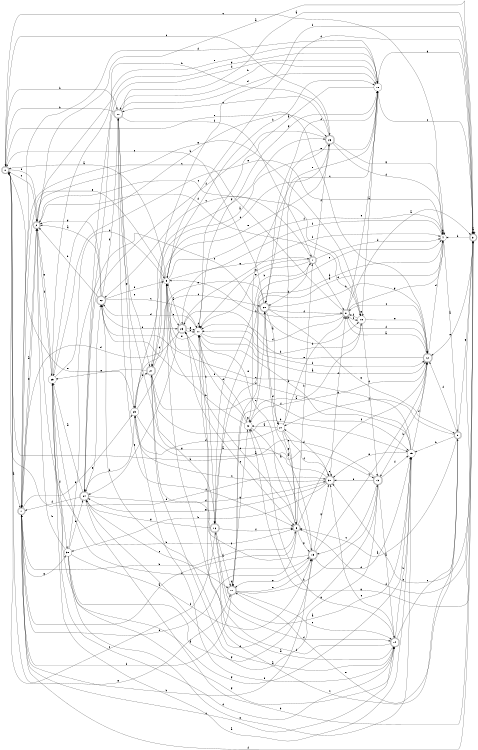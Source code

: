 digraph n27_3 {
__start0 [label="" shape="none"];

rankdir=LR;
size="8,5";

s0 [style="rounded,filled", color="black", fillcolor="white" shape="doublecircle", label="0"];
s1 [style="rounded,filled", color="black", fillcolor="white" shape="doublecircle", label="1"];
s2 [style="rounded,filled", color="black", fillcolor="white" shape="doublecircle", label="2"];
s3 [style="rounded,filled", color="black", fillcolor="white" shape="doublecircle", label="3"];
s4 [style="filled", color="black", fillcolor="white" shape="circle", label="4"];
s5 [style="rounded,filled", color="black", fillcolor="white" shape="doublecircle", label="5"];
s6 [style="rounded,filled", color="black", fillcolor="white" shape="doublecircle", label="6"];
s7 [style="rounded,filled", color="black", fillcolor="white" shape="doublecircle", label="7"];
s8 [style="rounded,filled", color="black", fillcolor="white" shape="doublecircle", label="8"];
s9 [style="filled", color="black", fillcolor="white" shape="circle", label="9"];
s10 [style="filled", color="black", fillcolor="white" shape="circle", label="10"];
s11 [style="filled", color="black", fillcolor="white" shape="circle", label="11"];
s12 [style="rounded,filled", color="black", fillcolor="white" shape="doublecircle", label="12"];
s13 [style="rounded,filled", color="black", fillcolor="white" shape="doublecircle", label="13"];
s14 [style="rounded,filled", color="black", fillcolor="white" shape="doublecircle", label="14"];
s15 [style="filled", color="black", fillcolor="white" shape="circle", label="15"];
s16 [style="rounded,filled", color="black", fillcolor="white" shape="doublecircle", label="16"];
s17 [style="rounded,filled", color="black", fillcolor="white" shape="doublecircle", label="17"];
s18 [style="filled", color="black", fillcolor="white" shape="circle", label="18"];
s19 [style="rounded,filled", color="black", fillcolor="white" shape="doublecircle", label="19"];
s20 [style="rounded,filled", color="black", fillcolor="white" shape="doublecircle", label="20"];
s21 [style="filled", color="black", fillcolor="white" shape="circle", label="21"];
s22 [style="filled", color="black", fillcolor="white" shape="circle", label="22"];
s23 [style="rounded,filled", color="black", fillcolor="white" shape="doublecircle", label="23"];
s24 [style="rounded,filled", color="black", fillcolor="white" shape="doublecircle", label="24"];
s25 [style="filled", color="black", fillcolor="white" shape="circle", label="25"];
s26 [style="rounded,filled", color="black", fillcolor="white" shape="doublecircle", label="26"];
s27 [style="rounded,filled", color="black", fillcolor="white" shape="doublecircle", label="27"];
s28 [style="rounded,filled", color="black", fillcolor="white" shape="doublecircle", label="28"];
s29 [style="filled", color="black", fillcolor="white" shape="circle", label="29"];
s30 [style="filled", color="black", fillcolor="white" shape="circle", label="30"];
s31 [style="rounded,filled", color="black", fillcolor="white" shape="doublecircle", label="31"];
s32 [style="rounded,filled", color="black", fillcolor="white" shape="doublecircle", label="32"];
s0 -> s1 [label="a"];
s0 -> s28 [label="b"];
s0 -> s26 [label="c"];
s0 -> s31 [label="d"];
s0 -> s12 [label="e"];
s0 -> s2 [label="f"];
s0 -> s17 [label="g"];
s1 -> s2 [label="a"];
s1 -> s6 [label="b"];
s1 -> s14 [label="c"];
s1 -> s10 [label="d"];
s1 -> s29 [label="e"];
s1 -> s3 [label="f"];
s1 -> s30 [label="g"];
s2 -> s3 [label="a"];
s2 -> s6 [label="b"];
s2 -> s0 [label="c"];
s2 -> s18 [label="d"];
s2 -> s1 [label="e"];
s2 -> s25 [label="f"];
s2 -> s18 [label="g"];
s3 -> s3 [label="a"];
s3 -> s4 [label="b"];
s3 -> s31 [label="c"];
s3 -> s6 [label="d"];
s3 -> s12 [label="e"];
s3 -> s27 [label="f"];
s3 -> s22 [label="g"];
s4 -> s5 [label="a"];
s4 -> s16 [label="b"];
s4 -> s0 [label="c"];
s4 -> s17 [label="d"];
s4 -> s25 [label="e"];
s4 -> s23 [label="f"];
s4 -> s4 [label="g"];
s5 -> s6 [label="a"];
s5 -> s15 [label="b"];
s5 -> s11 [label="c"];
s5 -> s21 [label="d"];
s5 -> s17 [label="e"];
s5 -> s12 [label="f"];
s5 -> s3 [label="g"];
s6 -> s1 [label="a"];
s6 -> s7 [label="b"];
s6 -> s23 [label="c"];
s6 -> s1 [label="d"];
s6 -> s11 [label="e"];
s6 -> s12 [label="f"];
s6 -> s19 [label="g"];
s7 -> s8 [label="a"];
s7 -> s20 [label="b"];
s7 -> s32 [label="c"];
s7 -> s4 [label="d"];
s7 -> s11 [label="e"];
s7 -> s26 [label="f"];
s7 -> s11 [label="g"];
s8 -> s3 [label="a"];
s8 -> s9 [label="b"];
s8 -> s1 [label="c"];
s8 -> s11 [label="d"];
s8 -> s10 [label="e"];
s8 -> s18 [label="f"];
s8 -> s4 [label="g"];
s9 -> s0 [label="a"];
s9 -> s10 [label="b"];
s9 -> s23 [label="c"];
s9 -> s3 [label="d"];
s9 -> s1 [label="e"];
s9 -> s4 [label="f"];
s9 -> s7 [label="g"];
s10 -> s11 [label="a"];
s10 -> s28 [label="b"];
s10 -> s3 [label="c"];
s10 -> s24 [label="d"];
s10 -> s20 [label="e"];
s10 -> s20 [label="f"];
s10 -> s3 [label="g"];
s11 -> s12 [label="a"];
s11 -> s16 [label="b"];
s11 -> s11 [label="c"];
s11 -> s32 [label="d"];
s11 -> s9 [label="e"];
s11 -> s12 [label="f"];
s11 -> s10 [label="g"];
s12 -> s8 [label="a"];
s12 -> s13 [label="b"];
s12 -> s8 [label="c"];
s12 -> s4 [label="d"];
s12 -> s23 [label="e"];
s12 -> s8 [label="f"];
s12 -> s22 [label="g"];
s13 -> s14 [label="a"];
s13 -> s0 [label="b"];
s13 -> s19 [label="c"];
s13 -> s32 [label="d"];
s13 -> s31 [label="e"];
s13 -> s15 [label="f"];
s13 -> s24 [label="g"];
s14 -> s9 [label="a"];
s14 -> s15 [label="b"];
s14 -> s5 [label="c"];
s14 -> s25 [label="d"];
s14 -> s31 [label="e"];
s14 -> s11 [label="f"];
s14 -> s22 [label="g"];
s15 -> s16 [label="a"];
s15 -> s9 [label="b"];
s15 -> s32 [label="c"];
s15 -> s12 [label="d"];
s15 -> s31 [label="e"];
s15 -> s32 [label="f"];
s15 -> s25 [label="g"];
s16 -> s17 [label="a"];
s16 -> s7 [label="b"];
s16 -> s0 [label="c"];
s16 -> s14 [label="d"];
s16 -> s4 [label="e"];
s16 -> s6 [label="f"];
s16 -> s24 [label="g"];
s17 -> s18 [label="a"];
s17 -> s13 [label="b"];
s17 -> s14 [label="c"];
s17 -> s17 [label="d"];
s17 -> s19 [label="e"];
s17 -> s1 [label="f"];
s17 -> s22 [label="g"];
s18 -> s10 [label="a"];
s18 -> s11 [label="b"];
s18 -> s2 [label="c"];
s18 -> s13 [label="d"];
s18 -> s12 [label="e"];
s18 -> s8 [label="f"];
s18 -> s18 [label="g"];
s19 -> s20 [label="a"];
s19 -> s1 [label="b"];
s19 -> s12 [label="c"];
s19 -> s15 [label="d"];
s19 -> s17 [label="e"];
s19 -> s27 [label="f"];
s19 -> s31 [label="g"];
s20 -> s21 [label="a"];
s20 -> s12 [label="b"];
s20 -> s0 [label="c"];
s20 -> s21 [label="d"];
s20 -> s29 [label="e"];
s20 -> s8 [label="f"];
s20 -> s5 [label="g"];
s21 -> s22 [label="a"];
s21 -> s8 [label="b"];
s21 -> s10 [label="c"];
s21 -> s29 [label="d"];
s21 -> s6 [label="e"];
s21 -> s31 [label="f"];
s21 -> s6 [label="g"];
s22 -> s19 [label="a"];
s22 -> s9 [label="b"];
s22 -> s20 [label="c"];
s22 -> s11 [label="d"];
s22 -> s10 [label="e"];
s22 -> s23 [label="f"];
s22 -> s22 [label="g"];
s23 -> s9 [label="a"];
s23 -> s11 [label="b"];
s23 -> s6 [label="c"];
s23 -> s1 [label="d"];
s23 -> s24 [label="e"];
s23 -> s4 [label="f"];
s23 -> s11 [label="g"];
s24 -> s25 [label="a"];
s24 -> s3 [label="b"];
s24 -> s17 [label="c"];
s24 -> s31 [label="d"];
s24 -> s32 [label="e"];
s24 -> s1 [label="f"];
s24 -> s10 [label="g"];
s25 -> s15 [label="a"];
s25 -> s26 [label="b"];
s25 -> s19 [label="c"];
s25 -> s9 [label="d"];
s25 -> s10 [label="e"];
s25 -> s30 [label="f"];
s25 -> s2 [label="g"];
s26 -> s27 [label="a"];
s26 -> s2 [label="b"];
s26 -> s28 [label="c"];
s26 -> s4 [label="d"];
s26 -> s9 [label="e"];
s26 -> s24 [label="f"];
s26 -> s4 [label="g"];
s27 -> s14 [label="a"];
s27 -> s15 [label="b"];
s27 -> s26 [label="c"];
s27 -> s9 [label="d"];
s27 -> s25 [label="e"];
s27 -> s15 [label="f"];
s27 -> s16 [label="g"];
s28 -> s3 [label="a"];
s28 -> s0 [label="b"];
s28 -> s6 [label="c"];
s28 -> s10 [label="d"];
s28 -> s27 [label="e"];
s28 -> s7 [label="f"];
s28 -> s29 [label="g"];
s29 -> s13 [label="a"];
s29 -> s24 [label="b"];
s29 -> s20 [label="c"];
s29 -> s27 [label="d"];
s29 -> s0 [label="e"];
s29 -> s14 [label="f"];
s29 -> s26 [label="g"];
s30 -> s19 [label="a"];
s30 -> s2 [label="b"];
s30 -> s18 [label="c"];
s30 -> s24 [label="d"];
s30 -> s15 [label="e"];
s30 -> s19 [label="f"];
s30 -> s14 [label="g"];
s31 -> s28 [label="a"];
s31 -> s30 [label="b"];
s31 -> s29 [label="c"];
s31 -> s21 [label="d"];
s31 -> s31 [label="e"];
s31 -> s8 [label="f"];
s31 -> s24 [label="g"];
s32 -> s2 [label="a"];
s32 -> s2 [label="b"];
s32 -> s11 [label="c"];
s32 -> s23 [label="d"];
s32 -> s9 [label="e"];
s32 -> s28 [label="f"];
s32 -> s2 [label="g"];

}